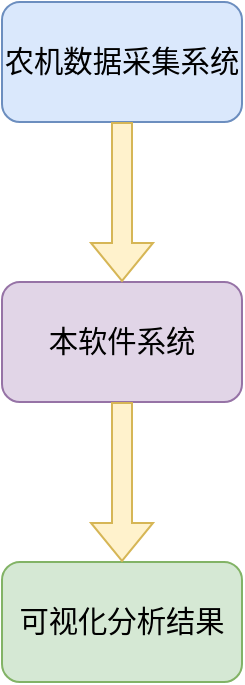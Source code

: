 <mxfile version="27.0.4">
  <diagram name="第 1 页" id="-oncTrr2wkOJ9GbbqRtI">
    <mxGraphModel dx="1201" dy="750" grid="1" gridSize="10" guides="1" tooltips="1" connect="1" arrows="1" fold="1" page="1" pageScale="1" pageWidth="827" pageHeight="1169" math="0" shadow="0">
      <root>
        <mxCell id="0" />
        <mxCell id="1" parent="0" />
        <mxCell id="WSk45EEilxoPS_JuW9qf-8" value="" style="group" vertex="1" connectable="0" parent="1">
          <mxGeometry x="210" y="120" width="120" height="340" as="geometry" />
        </mxCell>
        <mxCell id="WSk45EEilxoPS_JuW9qf-1" value="&lt;span class=&quot;VerbatimChar&quot;&gt;&lt;span style=&quot;font-size:11.0pt;&lt;br/&gt;font-family:宋体;mso-bidi-font-family:Consolas;mso-ansi-language:ZH-CN;&lt;br/&gt;mso-fareast-language:ZH-CN;mso-bidi-language:AR-SA&quot;&gt;农机数据采集系统&lt;/span&gt;&lt;/span&gt;" style="rounded=1;whiteSpace=wrap;html=1;fillColor=#dae8fc;strokeColor=#6c8ebf;" vertex="1" parent="WSk45EEilxoPS_JuW9qf-8">
          <mxGeometry width="120" height="60" as="geometry" />
        </mxCell>
        <mxCell id="WSk45EEilxoPS_JuW9qf-2" value="&lt;span class=&quot;VerbatimChar&quot;&gt;&lt;span style=&quot;font-size:11.0pt;&lt;br/&gt;font-family:宋体;mso-bidi-font-family:Consolas;mso-ansi-language:ZH-CN;&lt;br/&gt;mso-fareast-language:ZH-CN;mso-bidi-language:AR-SA&quot;&gt;&lt;font style=&quot;vertical-align: inherit;&quot;&gt;&lt;font style=&quot;vertical-align: inherit;&quot;&gt;本软件系统&lt;/font&gt;&lt;/font&gt;&lt;/span&gt;&lt;/span&gt;" style="rounded=1;whiteSpace=wrap;html=1;fillColor=#e1d5e7;strokeColor=#9673a6;" vertex="1" parent="WSk45EEilxoPS_JuW9qf-8">
          <mxGeometry y="140" width="120" height="60" as="geometry" />
        </mxCell>
        <mxCell id="WSk45EEilxoPS_JuW9qf-4" value="&lt;span class=&quot;VerbatimChar&quot;&gt;&lt;span style=&quot;font-size:11.0pt;&lt;br/&gt;font-family:宋体;mso-bidi-font-family:Consolas;mso-ansi-language:ZH-CN;&lt;br/&gt;mso-fareast-language:ZH-CN;mso-bidi-language:AR-SA&quot;&gt;&lt;font style=&quot;vertical-align: inherit;&quot;&gt;&lt;font style=&quot;vertical-align: inherit;&quot;&gt;可视化分析结果&lt;/font&gt;&lt;/font&gt;&lt;/span&gt;&lt;/span&gt;" style="whiteSpace=wrap;html=1;rounded=1;fillColor=#d5e8d4;strokeColor=#82b366;" vertex="1" parent="WSk45EEilxoPS_JuW9qf-8">
          <mxGeometry y="280" width="120" height="60" as="geometry" />
        </mxCell>
        <mxCell id="WSk45EEilxoPS_JuW9qf-6" value="" style="shape=flexArrow;endArrow=classic;html=1;rounded=0;exitX=0.5;exitY=1;exitDx=0;exitDy=0;fillColor=#fff2cc;strokeColor=#d6b656;" edge="1" parent="WSk45EEilxoPS_JuW9qf-8" source="WSk45EEilxoPS_JuW9qf-1" target="WSk45EEilxoPS_JuW9qf-2">
          <mxGeometry width="50" height="50" relative="1" as="geometry">
            <mxPoint x="-60" y="140" as="sourcePoint" />
            <mxPoint x="-10" y="90" as="targetPoint" />
          </mxGeometry>
        </mxCell>
        <mxCell id="WSk45EEilxoPS_JuW9qf-7" value="" style="shape=flexArrow;endArrow=classic;html=1;rounded=0;exitX=0.5;exitY=1;exitDx=0;exitDy=0;entryX=0.5;entryY=0;entryDx=0;entryDy=0;fillColor=#fff2cc;strokeColor=#d6b656;" edge="1" parent="WSk45EEilxoPS_JuW9qf-8" source="WSk45EEilxoPS_JuW9qf-2" target="WSk45EEilxoPS_JuW9qf-4">
          <mxGeometry width="50" height="50" relative="1" as="geometry">
            <mxPoint x="90" y="200" as="sourcePoint" />
            <mxPoint x="90" y="280" as="targetPoint" />
          </mxGeometry>
        </mxCell>
      </root>
    </mxGraphModel>
  </diagram>
</mxfile>
